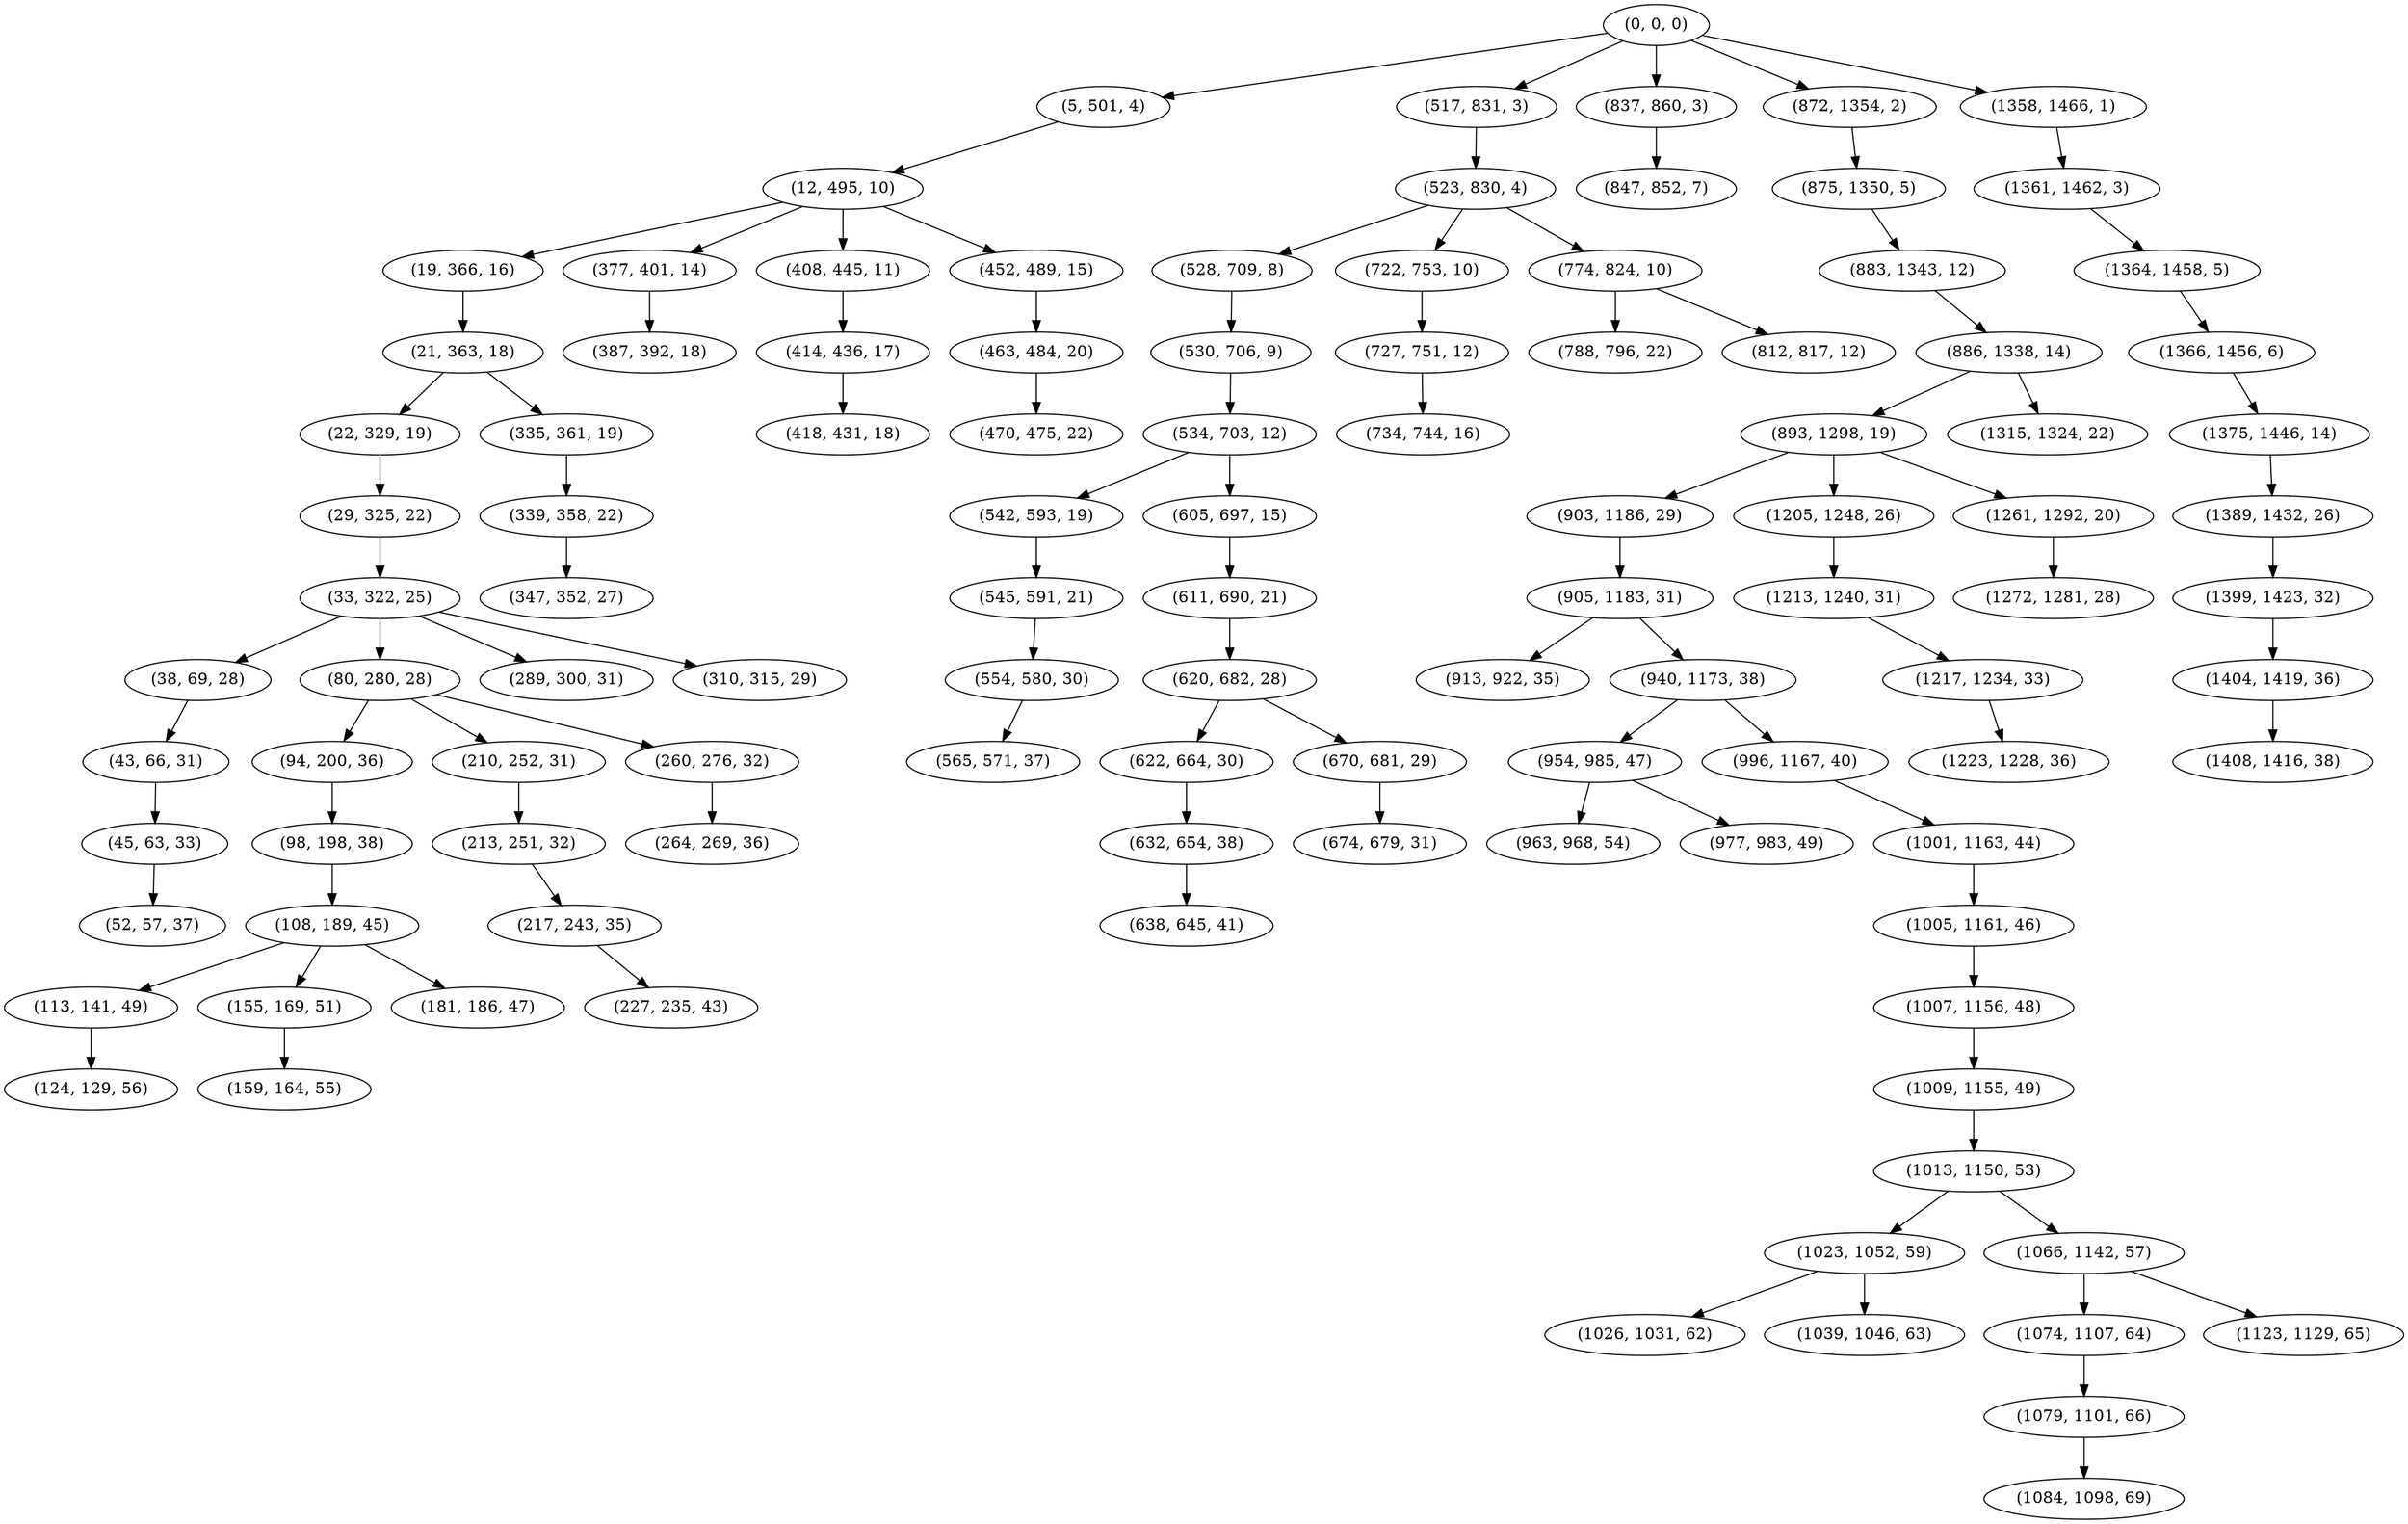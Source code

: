 digraph tree {
    "(0, 0, 0)";
    "(5, 501, 4)";
    "(12, 495, 10)";
    "(19, 366, 16)";
    "(21, 363, 18)";
    "(22, 329, 19)";
    "(29, 325, 22)";
    "(33, 322, 25)";
    "(38, 69, 28)";
    "(43, 66, 31)";
    "(45, 63, 33)";
    "(52, 57, 37)";
    "(80, 280, 28)";
    "(94, 200, 36)";
    "(98, 198, 38)";
    "(108, 189, 45)";
    "(113, 141, 49)";
    "(124, 129, 56)";
    "(155, 169, 51)";
    "(159, 164, 55)";
    "(181, 186, 47)";
    "(210, 252, 31)";
    "(213, 251, 32)";
    "(217, 243, 35)";
    "(227, 235, 43)";
    "(260, 276, 32)";
    "(264, 269, 36)";
    "(289, 300, 31)";
    "(310, 315, 29)";
    "(335, 361, 19)";
    "(339, 358, 22)";
    "(347, 352, 27)";
    "(377, 401, 14)";
    "(387, 392, 18)";
    "(408, 445, 11)";
    "(414, 436, 17)";
    "(418, 431, 18)";
    "(452, 489, 15)";
    "(463, 484, 20)";
    "(470, 475, 22)";
    "(517, 831, 3)";
    "(523, 830, 4)";
    "(528, 709, 8)";
    "(530, 706, 9)";
    "(534, 703, 12)";
    "(542, 593, 19)";
    "(545, 591, 21)";
    "(554, 580, 30)";
    "(565, 571, 37)";
    "(605, 697, 15)";
    "(611, 690, 21)";
    "(620, 682, 28)";
    "(622, 664, 30)";
    "(632, 654, 38)";
    "(638, 645, 41)";
    "(670, 681, 29)";
    "(674, 679, 31)";
    "(722, 753, 10)";
    "(727, 751, 12)";
    "(734, 744, 16)";
    "(774, 824, 10)";
    "(788, 796, 22)";
    "(812, 817, 12)";
    "(837, 860, 3)";
    "(847, 852, 7)";
    "(872, 1354, 2)";
    "(875, 1350, 5)";
    "(883, 1343, 12)";
    "(886, 1338, 14)";
    "(893, 1298, 19)";
    "(903, 1186, 29)";
    "(905, 1183, 31)";
    "(913, 922, 35)";
    "(940, 1173, 38)";
    "(954, 985, 47)";
    "(963, 968, 54)";
    "(977, 983, 49)";
    "(996, 1167, 40)";
    "(1001, 1163, 44)";
    "(1005, 1161, 46)";
    "(1007, 1156, 48)";
    "(1009, 1155, 49)";
    "(1013, 1150, 53)";
    "(1023, 1052, 59)";
    "(1026, 1031, 62)";
    "(1039, 1046, 63)";
    "(1066, 1142, 57)";
    "(1074, 1107, 64)";
    "(1079, 1101, 66)";
    "(1084, 1098, 69)";
    "(1123, 1129, 65)";
    "(1205, 1248, 26)";
    "(1213, 1240, 31)";
    "(1217, 1234, 33)";
    "(1223, 1228, 36)";
    "(1261, 1292, 20)";
    "(1272, 1281, 28)";
    "(1315, 1324, 22)";
    "(1358, 1466, 1)";
    "(1361, 1462, 3)";
    "(1364, 1458, 5)";
    "(1366, 1456, 6)";
    "(1375, 1446, 14)";
    "(1389, 1432, 26)";
    "(1399, 1423, 32)";
    "(1404, 1419, 36)";
    "(1408, 1416, 38)";
    "(0, 0, 0)" -> "(5, 501, 4)";
    "(0, 0, 0)" -> "(517, 831, 3)";
    "(0, 0, 0)" -> "(837, 860, 3)";
    "(0, 0, 0)" -> "(872, 1354, 2)";
    "(0, 0, 0)" -> "(1358, 1466, 1)";
    "(5, 501, 4)" -> "(12, 495, 10)";
    "(12, 495, 10)" -> "(19, 366, 16)";
    "(12, 495, 10)" -> "(377, 401, 14)";
    "(12, 495, 10)" -> "(408, 445, 11)";
    "(12, 495, 10)" -> "(452, 489, 15)";
    "(19, 366, 16)" -> "(21, 363, 18)";
    "(21, 363, 18)" -> "(22, 329, 19)";
    "(21, 363, 18)" -> "(335, 361, 19)";
    "(22, 329, 19)" -> "(29, 325, 22)";
    "(29, 325, 22)" -> "(33, 322, 25)";
    "(33, 322, 25)" -> "(38, 69, 28)";
    "(33, 322, 25)" -> "(80, 280, 28)";
    "(33, 322, 25)" -> "(289, 300, 31)";
    "(33, 322, 25)" -> "(310, 315, 29)";
    "(38, 69, 28)" -> "(43, 66, 31)";
    "(43, 66, 31)" -> "(45, 63, 33)";
    "(45, 63, 33)" -> "(52, 57, 37)";
    "(80, 280, 28)" -> "(94, 200, 36)";
    "(80, 280, 28)" -> "(210, 252, 31)";
    "(80, 280, 28)" -> "(260, 276, 32)";
    "(94, 200, 36)" -> "(98, 198, 38)";
    "(98, 198, 38)" -> "(108, 189, 45)";
    "(108, 189, 45)" -> "(113, 141, 49)";
    "(108, 189, 45)" -> "(155, 169, 51)";
    "(108, 189, 45)" -> "(181, 186, 47)";
    "(113, 141, 49)" -> "(124, 129, 56)";
    "(155, 169, 51)" -> "(159, 164, 55)";
    "(210, 252, 31)" -> "(213, 251, 32)";
    "(213, 251, 32)" -> "(217, 243, 35)";
    "(217, 243, 35)" -> "(227, 235, 43)";
    "(260, 276, 32)" -> "(264, 269, 36)";
    "(335, 361, 19)" -> "(339, 358, 22)";
    "(339, 358, 22)" -> "(347, 352, 27)";
    "(377, 401, 14)" -> "(387, 392, 18)";
    "(408, 445, 11)" -> "(414, 436, 17)";
    "(414, 436, 17)" -> "(418, 431, 18)";
    "(452, 489, 15)" -> "(463, 484, 20)";
    "(463, 484, 20)" -> "(470, 475, 22)";
    "(517, 831, 3)" -> "(523, 830, 4)";
    "(523, 830, 4)" -> "(528, 709, 8)";
    "(523, 830, 4)" -> "(722, 753, 10)";
    "(523, 830, 4)" -> "(774, 824, 10)";
    "(528, 709, 8)" -> "(530, 706, 9)";
    "(530, 706, 9)" -> "(534, 703, 12)";
    "(534, 703, 12)" -> "(542, 593, 19)";
    "(534, 703, 12)" -> "(605, 697, 15)";
    "(542, 593, 19)" -> "(545, 591, 21)";
    "(545, 591, 21)" -> "(554, 580, 30)";
    "(554, 580, 30)" -> "(565, 571, 37)";
    "(605, 697, 15)" -> "(611, 690, 21)";
    "(611, 690, 21)" -> "(620, 682, 28)";
    "(620, 682, 28)" -> "(622, 664, 30)";
    "(620, 682, 28)" -> "(670, 681, 29)";
    "(622, 664, 30)" -> "(632, 654, 38)";
    "(632, 654, 38)" -> "(638, 645, 41)";
    "(670, 681, 29)" -> "(674, 679, 31)";
    "(722, 753, 10)" -> "(727, 751, 12)";
    "(727, 751, 12)" -> "(734, 744, 16)";
    "(774, 824, 10)" -> "(788, 796, 22)";
    "(774, 824, 10)" -> "(812, 817, 12)";
    "(837, 860, 3)" -> "(847, 852, 7)";
    "(872, 1354, 2)" -> "(875, 1350, 5)";
    "(875, 1350, 5)" -> "(883, 1343, 12)";
    "(883, 1343, 12)" -> "(886, 1338, 14)";
    "(886, 1338, 14)" -> "(893, 1298, 19)";
    "(886, 1338, 14)" -> "(1315, 1324, 22)";
    "(893, 1298, 19)" -> "(903, 1186, 29)";
    "(893, 1298, 19)" -> "(1205, 1248, 26)";
    "(893, 1298, 19)" -> "(1261, 1292, 20)";
    "(903, 1186, 29)" -> "(905, 1183, 31)";
    "(905, 1183, 31)" -> "(913, 922, 35)";
    "(905, 1183, 31)" -> "(940, 1173, 38)";
    "(940, 1173, 38)" -> "(954, 985, 47)";
    "(940, 1173, 38)" -> "(996, 1167, 40)";
    "(954, 985, 47)" -> "(963, 968, 54)";
    "(954, 985, 47)" -> "(977, 983, 49)";
    "(996, 1167, 40)" -> "(1001, 1163, 44)";
    "(1001, 1163, 44)" -> "(1005, 1161, 46)";
    "(1005, 1161, 46)" -> "(1007, 1156, 48)";
    "(1007, 1156, 48)" -> "(1009, 1155, 49)";
    "(1009, 1155, 49)" -> "(1013, 1150, 53)";
    "(1013, 1150, 53)" -> "(1023, 1052, 59)";
    "(1013, 1150, 53)" -> "(1066, 1142, 57)";
    "(1023, 1052, 59)" -> "(1026, 1031, 62)";
    "(1023, 1052, 59)" -> "(1039, 1046, 63)";
    "(1066, 1142, 57)" -> "(1074, 1107, 64)";
    "(1066, 1142, 57)" -> "(1123, 1129, 65)";
    "(1074, 1107, 64)" -> "(1079, 1101, 66)";
    "(1079, 1101, 66)" -> "(1084, 1098, 69)";
    "(1205, 1248, 26)" -> "(1213, 1240, 31)";
    "(1213, 1240, 31)" -> "(1217, 1234, 33)";
    "(1217, 1234, 33)" -> "(1223, 1228, 36)";
    "(1261, 1292, 20)" -> "(1272, 1281, 28)";
    "(1358, 1466, 1)" -> "(1361, 1462, 3)";
    "(1361, 1462, 3)" -> "(1364, 1458, 5)";
    "(1364, 1458, 5)" -> "(1366, 1456, 6)";
    "(1366, 1456, 6)" -> "(1375, 1446, 14)";
    "(1375, 1446, 14)" -> "(1389, 1432, 26)";
    "(1389, 1432, 26)" -> "(1399, 1423, 32)";
    "(1399, 1423, 32)" -> "(1404, 1419, 36)";
    "(1404, 1419, 36)" -> "(1408, 1416, 38)";
}
